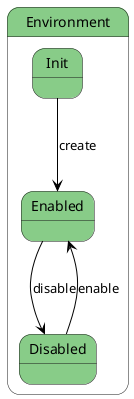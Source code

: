 @startuml



state Environment #88cc88 {

    state Init #88cc88 {
    }

    state Enabled #88cc88 {
    }

    state Disabled #88cc88 {
    }




Init -[#black]--> Enabled : create

Enabled -[#black]--> Disabled : disable

Disabled -[#black]--> Enabled : enable

}


@enduml
